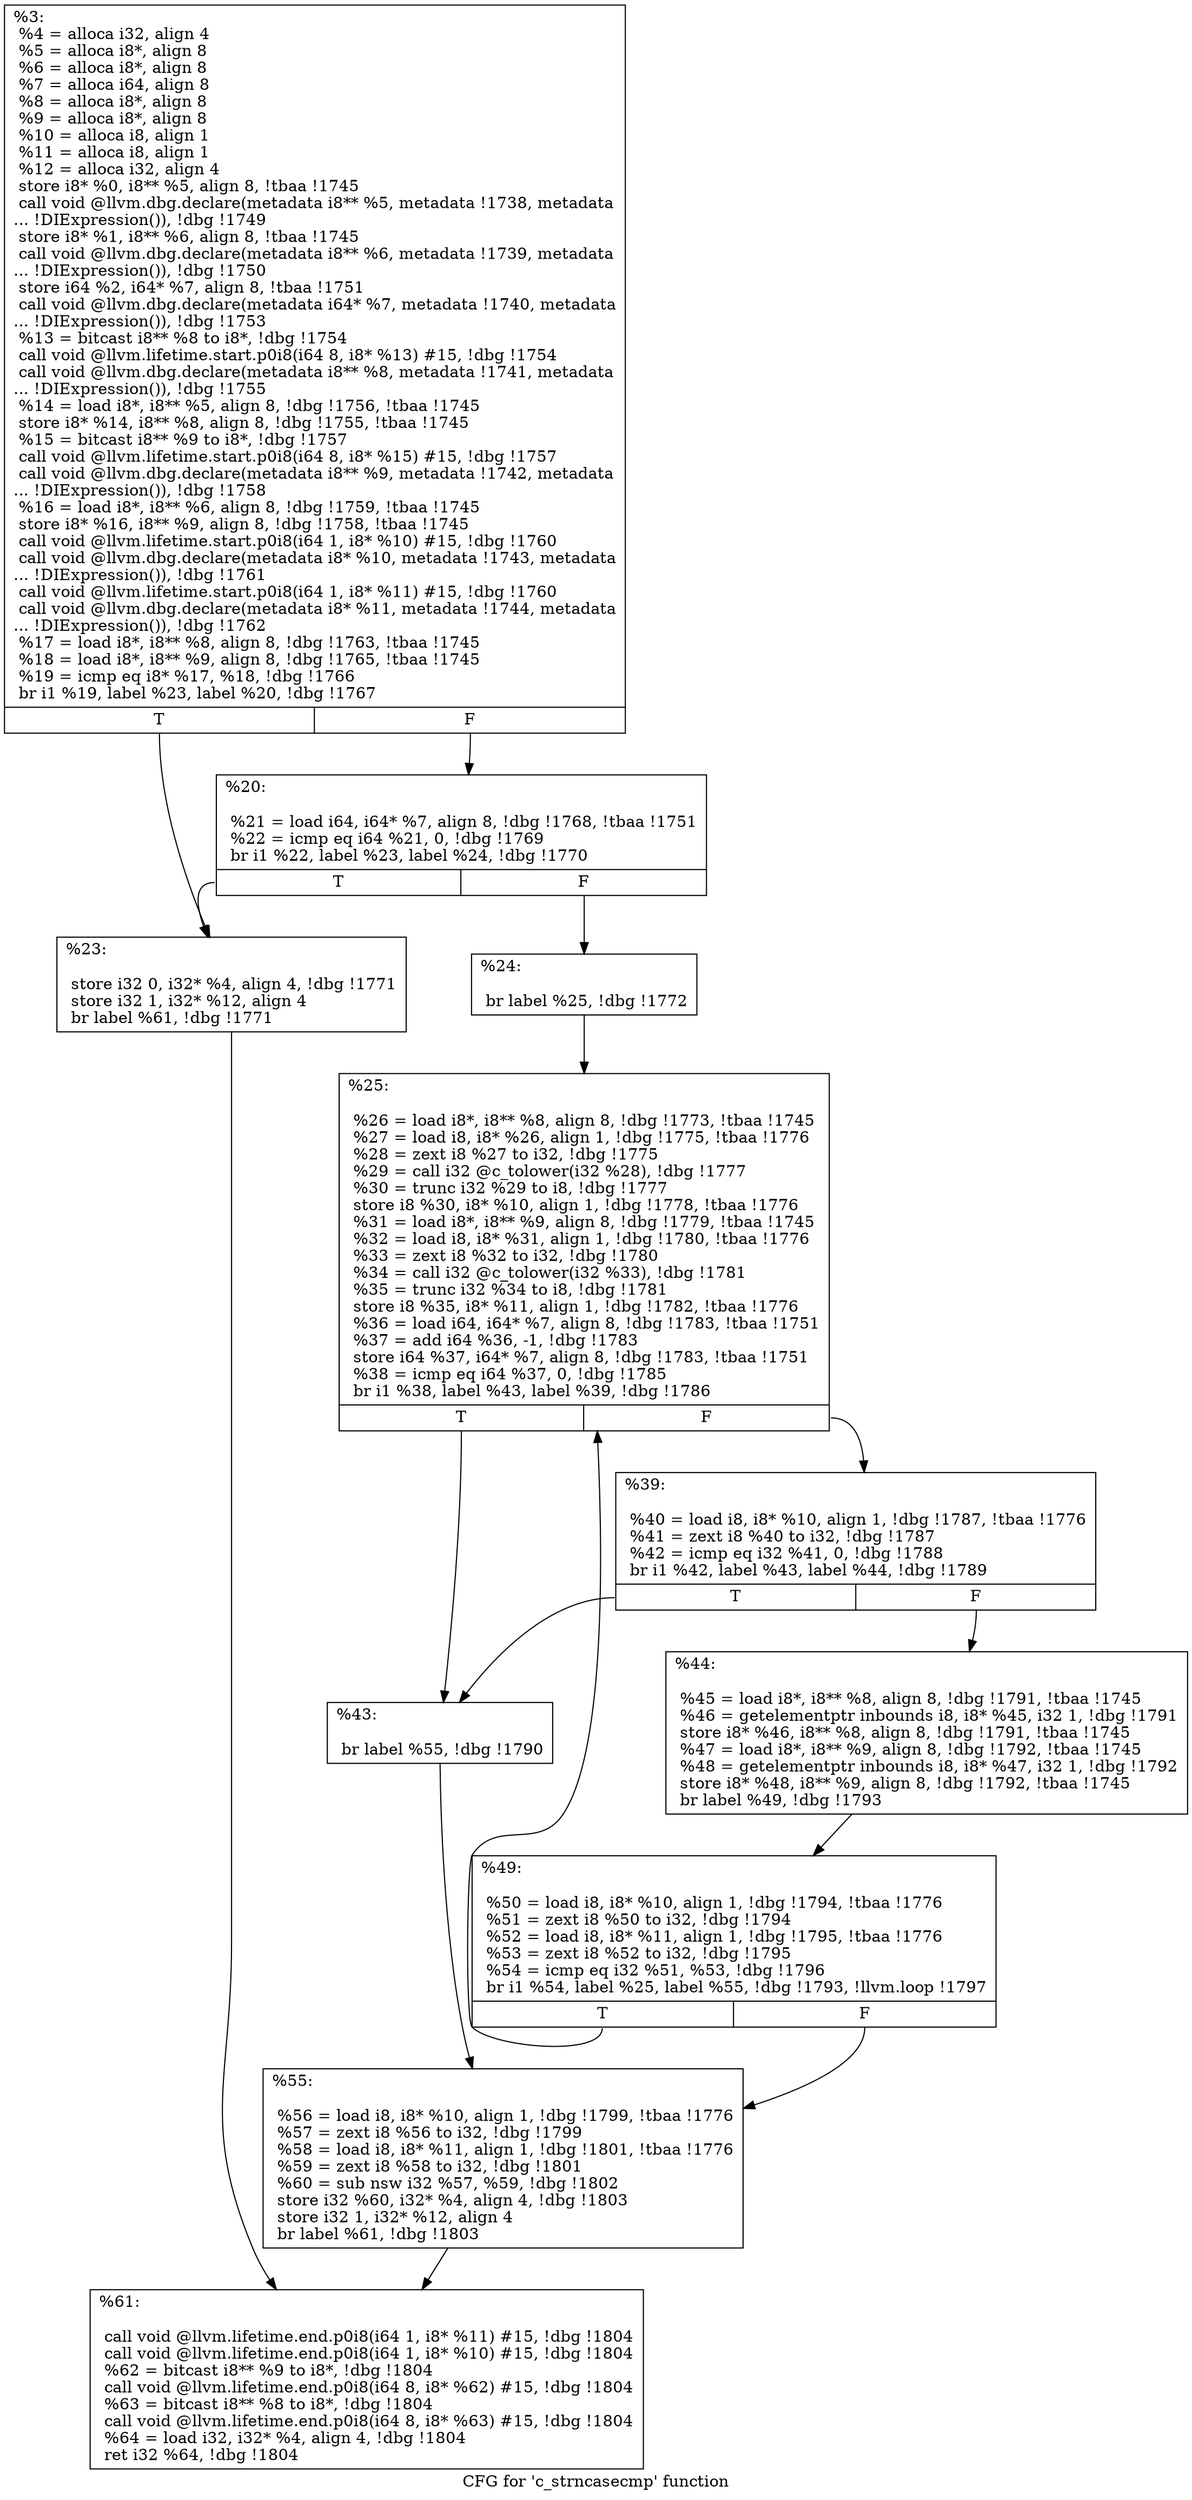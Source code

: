 digraph "CFG for 'c_strncasecmp' function" {
	label="CFG for 'c_strncasecmp' function";

	Node0x1c24750 [shape=record,label="{%3:\l  %4 = alloca i32, align 4\l  %5 = alloca i8*, align 8\l  %6 = alloca i8*, align 8\l  %7 = alloca i64, align 8\l  %8 = alloca i8*, align 8\l  %9 = alloca i8*, align 8\l  %10 = alloca i8, align 1\l  %11 = alloca i8, align 1\l  %12 = alloca i32, align 4\l  store i8* %0, i8** %5, align 8, !tbaa !1745\l  call void @llvm.dbg.declare(metadata i8** %5, metadata !1738, metadata\l... !DIExpression()), !dbg !1749\l  store i8* %1, i8** %6, align 8, !tbaa !1745\l  call void @llvm.dbg.declare(metadata i8** %6, metadata !1739, metadata\l... !DIExpression()), !dbg !1750\l  store i64 %2, i64* %7, align 8, !tbaa !1751\l  call void @llvm.dbg.declare(metadata i64* %7, metadata !1740, metadata\l... !DIExpression()), !dbg !1753\l  %13 = bitcast i8** %8 to i8*, !dbg !1754\l  call void @llvm.lifetime.start.p0i8(i64 8, i8* %13) #15, !dbg !1754\l  call void @llvm.dbg.declare(metadata i8** %8, metadata !1741, metadata\l... !DIExpression()), !dbg !1755\l  %14 = load i8*, i8** %5, align 8, !dbg !1756, !tbaa !1745\l  store i8* %14, i8** %8, align 8, !dbg !1755, !tbaa !1745\l  %15 = bitcast i8** %9 to i8*, !dbg !1757\l  call void @llvm.lifetime.start.p0i8(i64 8, i8* %15) #15, !dbg !1757\l  call void @llvm.dbg.declare(metadata i8** %9, metadata !1742, metadata\l... !DIExpression()), !dbg !1758\l  %16 = load i8*, i8** %6, align 8, !dbg !1759, !tbaa !1745\l  store i8* %16, i8** %9, align 8, !dbg !1758, !tbaa !1745\l  call void @llvm.lifetime.start.p0i8(i64 1, i8* %10) #15, !dbg !1760\l  call void @llvm.dbg.declare(metadata i8* %10, metadata !1743, metadata\l... !DIExpression()), !dbg !1761\l  call void @llvm.lifetime.start.p0i8(i64 1, i8* %11) #15, !dbg !1760\l  call void @llvm.dbg.declare(metadata i8* %11, metadata !1744, metadata\l... !DIExpression()), !dbg !1762\l  %17 = load i8*, i8** %8, align 8, !dbg !1763, !tbaa !1745\l  %18 = load i8*, i8** %9, align 8, !dbg !1765, !tbaa !1745\l  %19 = icmp eq i8* %17, %18, !dbg !1766\l  br i1 %19, label %23, label %20, !dbg !1767\l|{<s0>T|<s1>F}}"];
	Node0x1c24750:s0 -> Node0x1c248d0;
	Node0x1c24750:s1 -> Node0x1c24880;
	Node0x1c24880 [shape=record,label="{%20:\l\l  %21 = load i64, i64* %7, align 8, !dbg !1768, !tbaa !1751\l  %22 = icmp eq i64 %21, 0, !dbg !1769\l  br i1 %22, label %23, label %24, !dbg !1770\l|{<s0>T|<s1>F}}"];
	Node0x1c24880:s0 -> Node0x1c248d0;
	Node0x1c24880:s1 -> Node0x1c24920;
	Node0x1c248d0 [shape=record,label="{%23:\l\l  store i32 0, i32* %4, align 4, !dbg !1771\l  store i32 1, i32* %12, align 4\l  br label %61, !dbg !1771\l}"];
	Node0x1c248d0 -> Node0x1c24b50;
	Node0x1c24920 [shape=record,label="{%24:\l\l  br label %25, !dbg !1772\l}"];
	Node0x1c24920 -> Node0x1c24970;
	Node0x1c24970 [shape=record,label="{%25:\l\l  %26 = load i8*, i8** %8, align 8, !dbg !1773, !tbaa !1745\l  %27 = load i8, i8* %26, align 1, !dbg !1775, !tbaa !1776\l  %28 = zext i8 %27 to i32, !dbg !1775\l  %29 = call i32 @c_tolower(i32 %28), !dbg !1777\l  %30 = trunc i32 %29 to i8, !dbg !1777\l  store i8 %30, i8* %10, align 1, !dbg !1778, !tbaa !1776\l  %31 = load i8*, i8** %9, align 8, !dbg !1779, !tbaa !1745\l  %32 = load i8, i8* %31, align 1, !dbg !1780, !tbaa !1776\l  %33 = zext i8 %32 to i32, !dbg !1780\l  %34 = call i32 @c_tolower(i32 %33), !dbg !1781\l  %35 = trunc i32 %34 to i8, !dbg !1781\l  store i8 %35, i8* %11, align 1, !dbg !1782, !tbaa !1776\l  %36 = load i64, i64* %7, align 8, !dbg !1783, !tbaa !1751\l  %37 = add i64 %36, -1, !dbg !1783\l  store i64 %37, i64* %7, align 8, !dbg !1783, !tbaa !1751\l  %38 = icmp eq i64 %37, 0, !dbg !1785\l  br i1 %38, label %43, label %39, !dbg !1786\l|{<s0>T|<s1>F}}"];
	Node0x1c24970:s0 -> Node0x1c24a10;
	Node0x1c24970:s1 -> Node0x1c249c0;
	Node0x1c249c0 [shape=record,label="{%39:\l\l  %40 = load i8, i8* %10, align 1, !dbg !1787, !tbaa !1776\l  %41 = zext i8 %40 to i32, !dbg !1787\l  %42 = icmp eq i32 %41, 0, !dbg !1788\l  br i1 %42, label %43, label %44, !dbg !1789\l|{<s0>T|<s1>F}}"];
	Node0x1c249c0:s0 -> Node0x1c24a10;
	Node0x1c249c0:s1 -> Node0x1c24a60;
	Node0x1c24a10 [shape=record,label="{%43:\l\l  br label %55, !dbg !1790\l}"];
	Node0x1c24a10 -> Node0x1c24b00;
	Node0x1c24a60 [shape=record,label="{%44:\l\l  %45 = load i8*, i8** %8, align 8, !dbg !1791, !tbaa !1745\l  %46 = getelementptr inbounds i8, i8* %45, i32 1, !dbg !1791\l  store i8* %46, i8** %8, align 8, !dbg !1791, !tbaa !1745\l  %47 = load i8*, i8** %9, align 8, !dbg !1792, !tbaa !1745\l  %48 = getelementptr inbounds i8, i8* %47, i32 1, !dbg !1792\l  store i8* %48, i8** %9, align 8, !dbg !1792, !tbaa !1745\l  br label %49, !dbg !1793\l}"];
	Node0x1c24a60 -> Node0x1c24ab0;
	Node0x1c24ab0 [shape=record,label="{%49:\l\l  %50 = load i8, i8* %10, align 1, !dbg !1794, !tbaa !1776\l  %51 = zext i8 %50 to i32, !dbg !1794\l  %52 = load i8, i8* %11, align 1, !dbg !1795, !tbaa !1776\l  %53 = zext i8 %52 to i32, !dbg !1795\l  %54 = icmp eq i32 %51, %53, !dbg !1796\l  br i1 %54, label %25, label %55, !dbg !1793, !llvm.loop !1797\l|{<s0>T|<s1>F}}"];
	Node0x1c24ab0:s0 -> Node0x1c24970;
	Node0x1c24ab0:s1 -> Node0x1c24b00;
	Node0x1c24b00 [shape=record,label="{%55:\l\l  %56 = load i8, i8* %10, align 1, !dbg !1799, !tbaa !1776\l  %57 = zext i8 %56 to i32, !dbg !1799\l  %58 = load i8, i8* %11, align 1, !dbg !1801, !tbaa !1776\l  %59 = zext i8 %58 to i32, !dbg !1801\l  %60 = sub nsw i32 %57, %59, !dbg !1802\l  store i32 %60, i32* %4, align 4, !dbg !1803\l  store i32 1, i32* %12, align 4\l  br label %61, !dbg !1803\l}"];
	Node0x1c24b00 -> Node0x1c24b50;
	Node0x1c24b50 [shape=record,label="{%61:\l\l  call void @llvm.lifetime.end.p0i8(i64 1, i8* %11) #15, !dbg !1804\l  call void @llvm.lifetime.end.p0i8(i64 1, i8* %10) #15, !dbg !1804\l  %62 = bitcast i8** %9 to i8*, !dbg !1804\l  call void @llvm.lifetime.end.p0i8(i64 8, i8* %62) #15, !dbg !1804\l  %63 = bitcast i8** %8 to i8*, !dbg !1804\l  call void @llvm.lifetime.end.p0i8(i64 8, i8* %63) #15, !dbg !1804\l  %64 = load i32, i32* %4, align 4, !dbg !1804\l  ret i32 %64, !dbg !1804\l}"];
}
